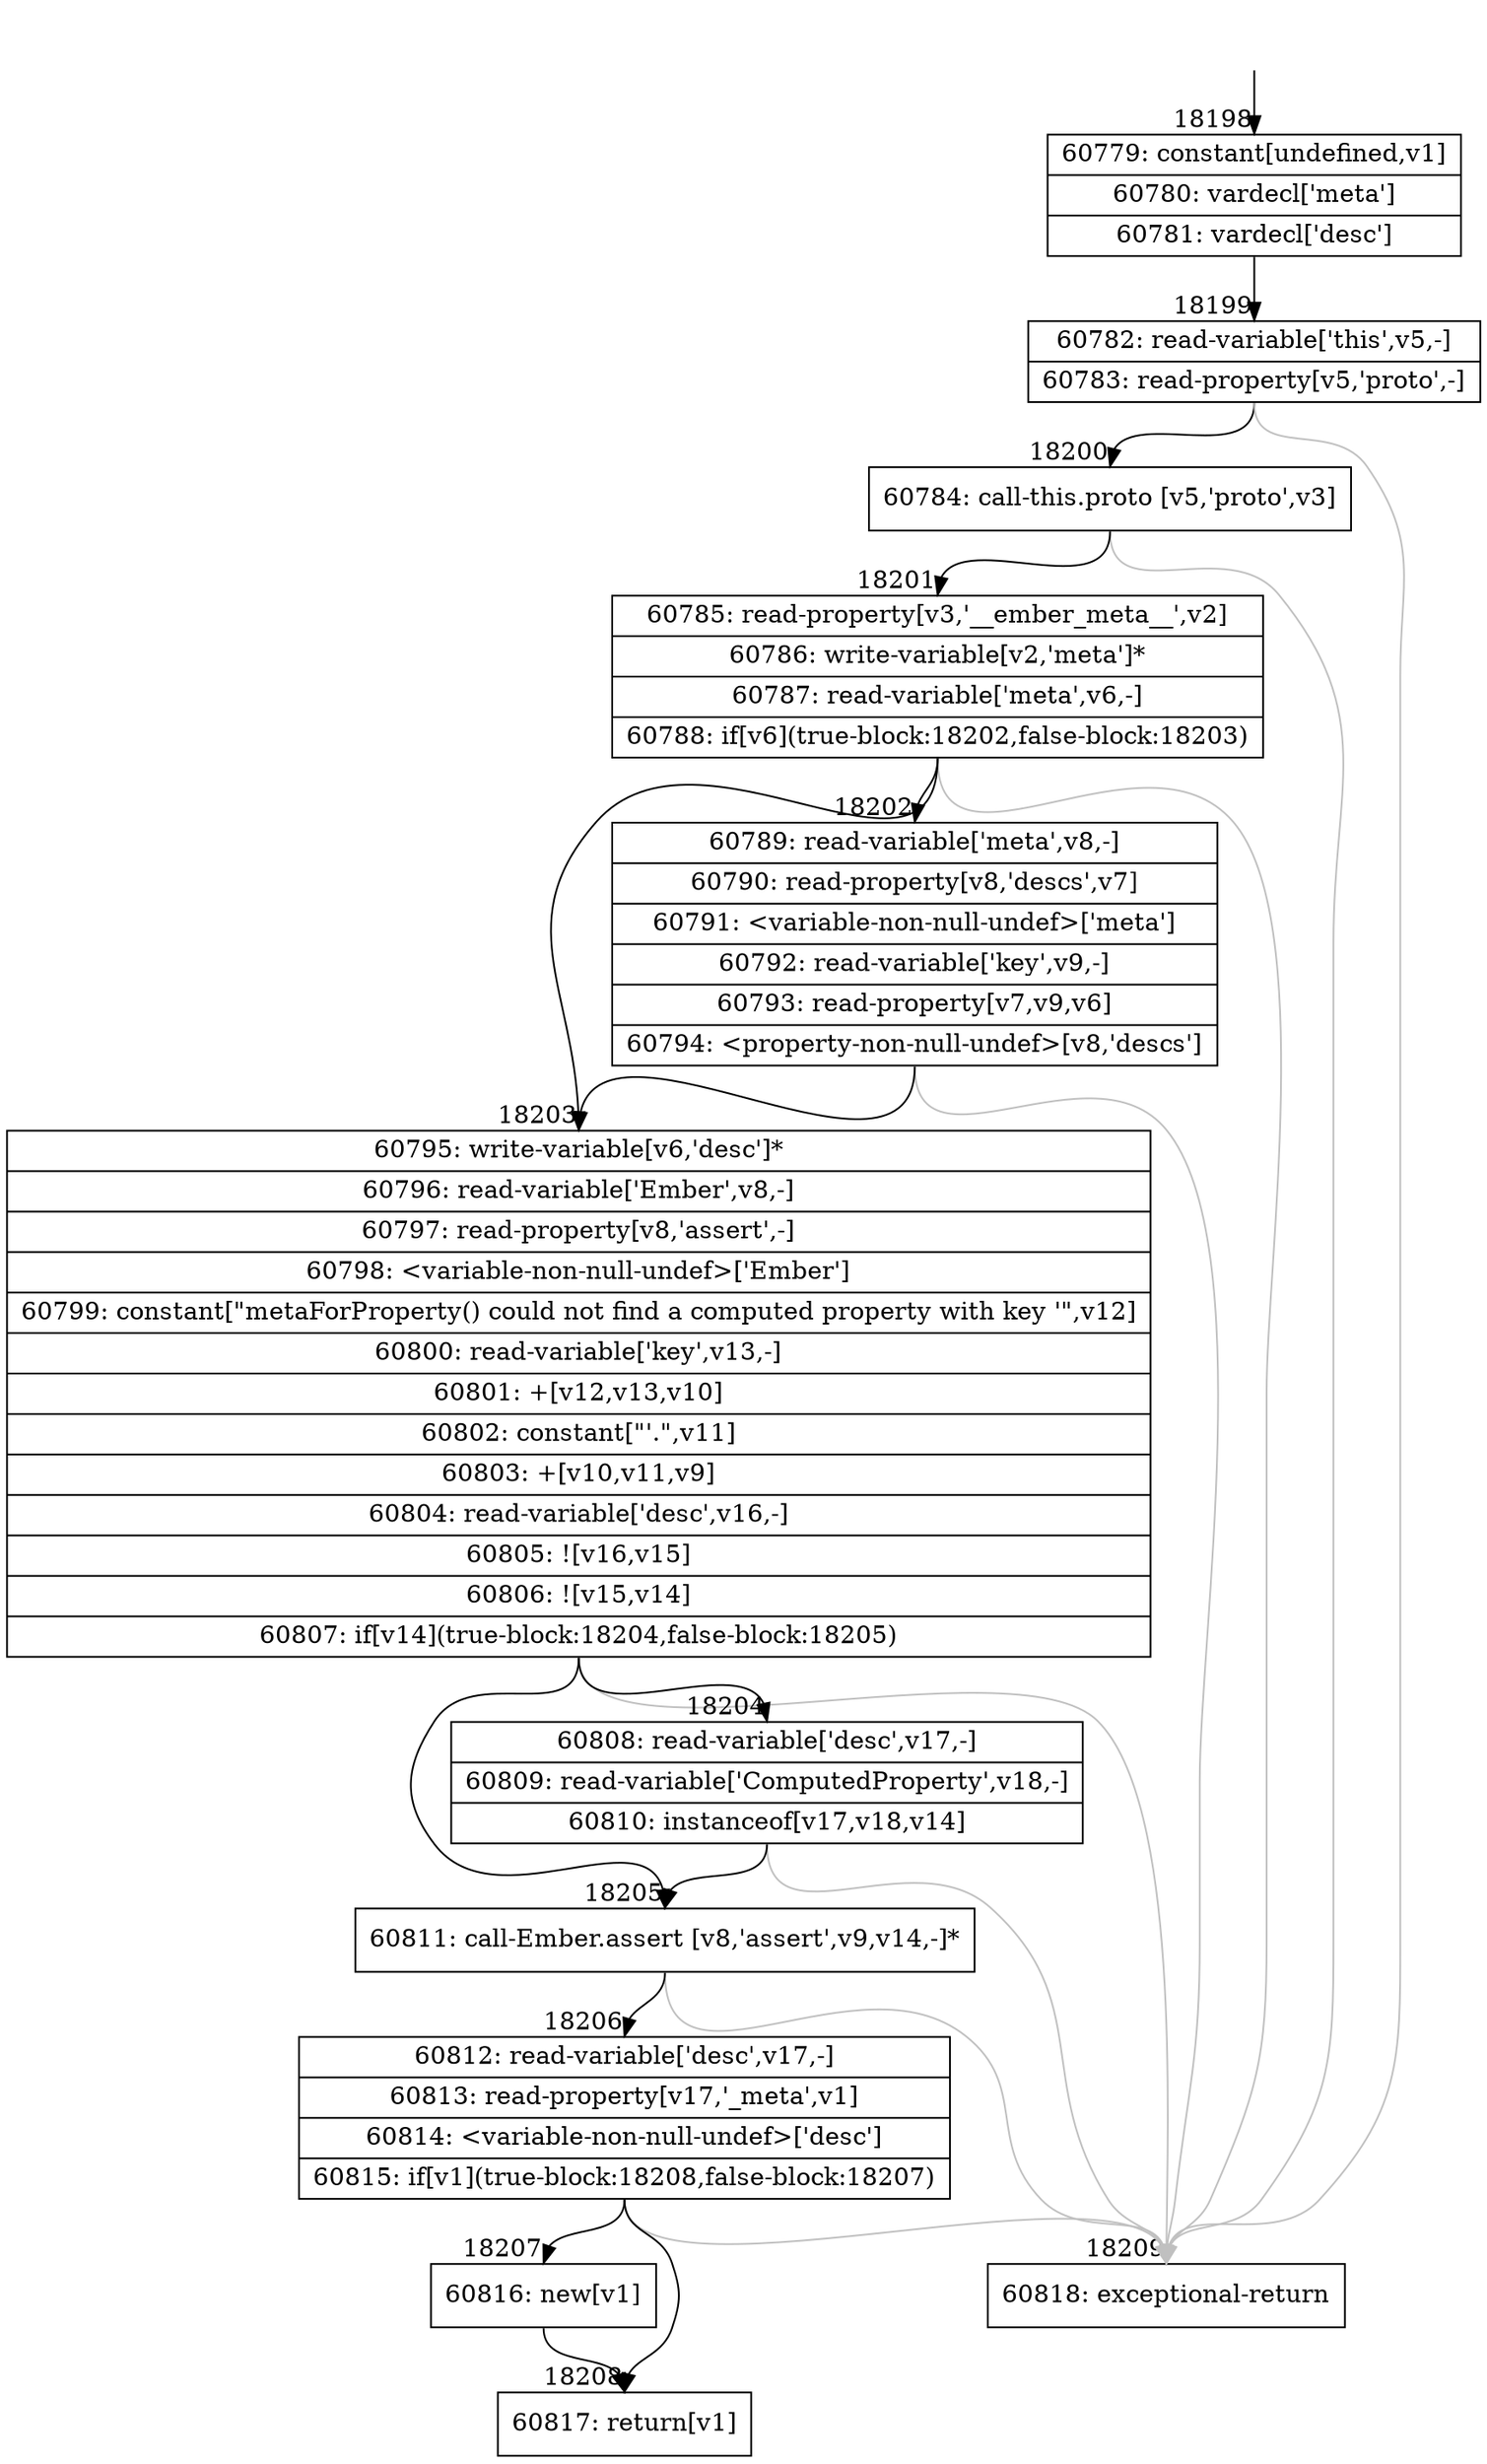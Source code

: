 digraph {
rankdir="TD"
BB_entry1566[shape=none,label=""];
BB_entry1566 -> BB18198 [tailport=s, headport=n, headlabel="    18198"]
BB18198 [shape=record label="{60779: constant[undefined,v1]|60780: vardecl['meta']|60781: vardecl['desc']}" ] 
BB18198 -> BB18199 [tailport=s, headport=n, headlabel="      18199"]
BB18199 [shape=record label="{60782: read-variable['this',v5,-]|60783: read-property[v5,'proto',-]}" ] 
BB18199 -> BB18200 [tailport=s, headport=n, headlabel="      18200"]
BB18199 -> BB18209 [tailport=s, headport=n, color=gray, headlabel="      18209"]
BB18200 [shape=record label="{60784: call-this.proto [v5,'proto',v3]}" ] 
BB18200 -> BB18201 [tailport=s, headport=n, headlabel="      18201"]
BB18200 -> BB18209 [tailport=s, headport=n, color=gray]
BB18201 [shape=record label="{60785: read-property[v3,'__ember_meta__',v2]|60786: write-variable[v2,'meta']*|60787: read-variable['meta',v6,-]|60788: if[v6](true-block:18202,false-block:18203)}" ] 
BB18201 -> BB18203 [tailport=s, headport=n, headlabel="      18203"]
BB18201 -> BB18202 [tailport=s, headport=n, headlabel="      18202"]
BB18201 -> BB18209 [tailport=s, headport=n, color=gray]
BB18202 [shape=record label="{60789: read-variable['meta',v8,-]|60790: read-property[v8,'descs',v7]|60791: \<variable-non-null-undef\>['meta']|60792: read-variable['key',v9,-]|60793: read-property[v7,v9,v6]|60794: \<property-non-null-undef\>[v8,'descs']}" ] 
BB18202 -> BB18203 [tailport=s, headport=n]
BB18202 -> BB18209 [tailport=s, headport=n, color=gray]
BB18203 [shape=record label="{60795: write-variable[v6,'desc']*|60796: read-variable['Ember',v8,-]|60797: read-property[v8,'assert',-]|60798: \<variable-non-null-undef\>['Ember']|60799: constant[\"metaForProperty() could not find a computed property with key '\",v12]|60800: read-variable['key',v13,-]|60801: +[v12,v13,v10]|60802: constant[\"'.\",v11]|60803: +[v10,v11,v9]|60804: read-variable['desc',v16,-]|60805: ![v16,v15]|60806: ![v15,v14]|60807: if[v14](true-block:18204,false-block:18205)}" ] 
BB18203 -> BB18205 [tailport=s, headport=n, headlabel="      18205"]
BB18203 -> BB18204 [tailport=s, headport=n, headlabel="      18204"]
BB18203 -> BB18209 [tailport=s, headport=n, color=gray]
BB18204 [shape=record label="{60808: read-variable['desc',v17,-]|60809: read-variable['ComputedProperty',v18,-]|60810: instanceof[v17,v18,v14]}" ] 
BB18204 -> BB18205 [tailport=s, headport=n]
BB18204 -> BB18209 [tailport=s, headport=n, color=gray]
BB18205 [shape=record label="{60811: call-Ember.assert [v8,'assert',v9,v14,-]*}" ] 
BB18205 -> BB18206 [tailport=s, headport=n, headlabel="      18206"]
BB18205 -> BB18209 [tailport=s, headport=n, color=gray]
BB18206 [shape=record label="{60812: read-variable['desc',v17,-]|60813: read-property[v17,'_meta',v1]|60814: \<variable-non-null-undef\>['desc']|60815: if[v1](true-block:18208,false-block:18207)}" ] 
BB18206 -> BB18208 [tailport=s, headport=n, headlabel="      18208"]
BB18206 -> BB18207 [tailport=s, headport=n, headlabel="      18207"]
BB18206 -> BB18209 [tailport=s, headport=n, color=gray]
BB18207 [shape=record label="{60816: new[v1]}" ] 
BB18207 -> BB18208 [tailport=s, headport=n]
BB18208 [shape=record label="{60817: return[v1]}" ] 
BB18209 [shape=record label="{60818: exceptional-return}" ] 
//#$~ 34346
}
